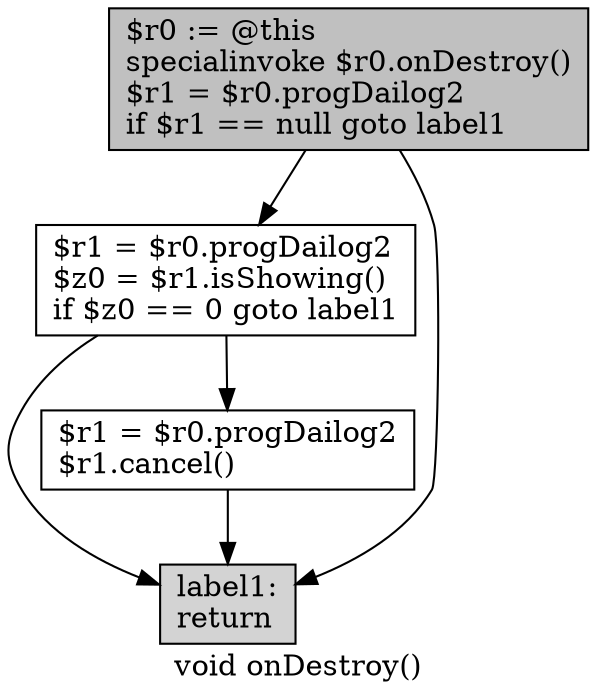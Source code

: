 digraph "void onDestroy()" {
    label="void onDestroy()";
    node [shape=box];
    "0" [style=filled,fillcolor=gray,label="$r0 := @this\lspecialinvoke $r0.onDestroy()\l$r1 = $r0.progDailog2\lif $r1 == null goto label1\l",];
    "1" [label="$r1 = $r0.progDailog2\l$z0 = $r1.isShowing()\lif $z0 == 0 goto label1\l",];
    "0"->"1";
    "3" [style=filled,fillcolor=lightgray,label="label1:\nreturn\l",];
    "0"->"3";
    "2" [label="$r1 = $r0.progDailog2\l$r1.cancel()\l",];
    "1"->"2";
    "1"->"3";
    "2"->"3";
}
